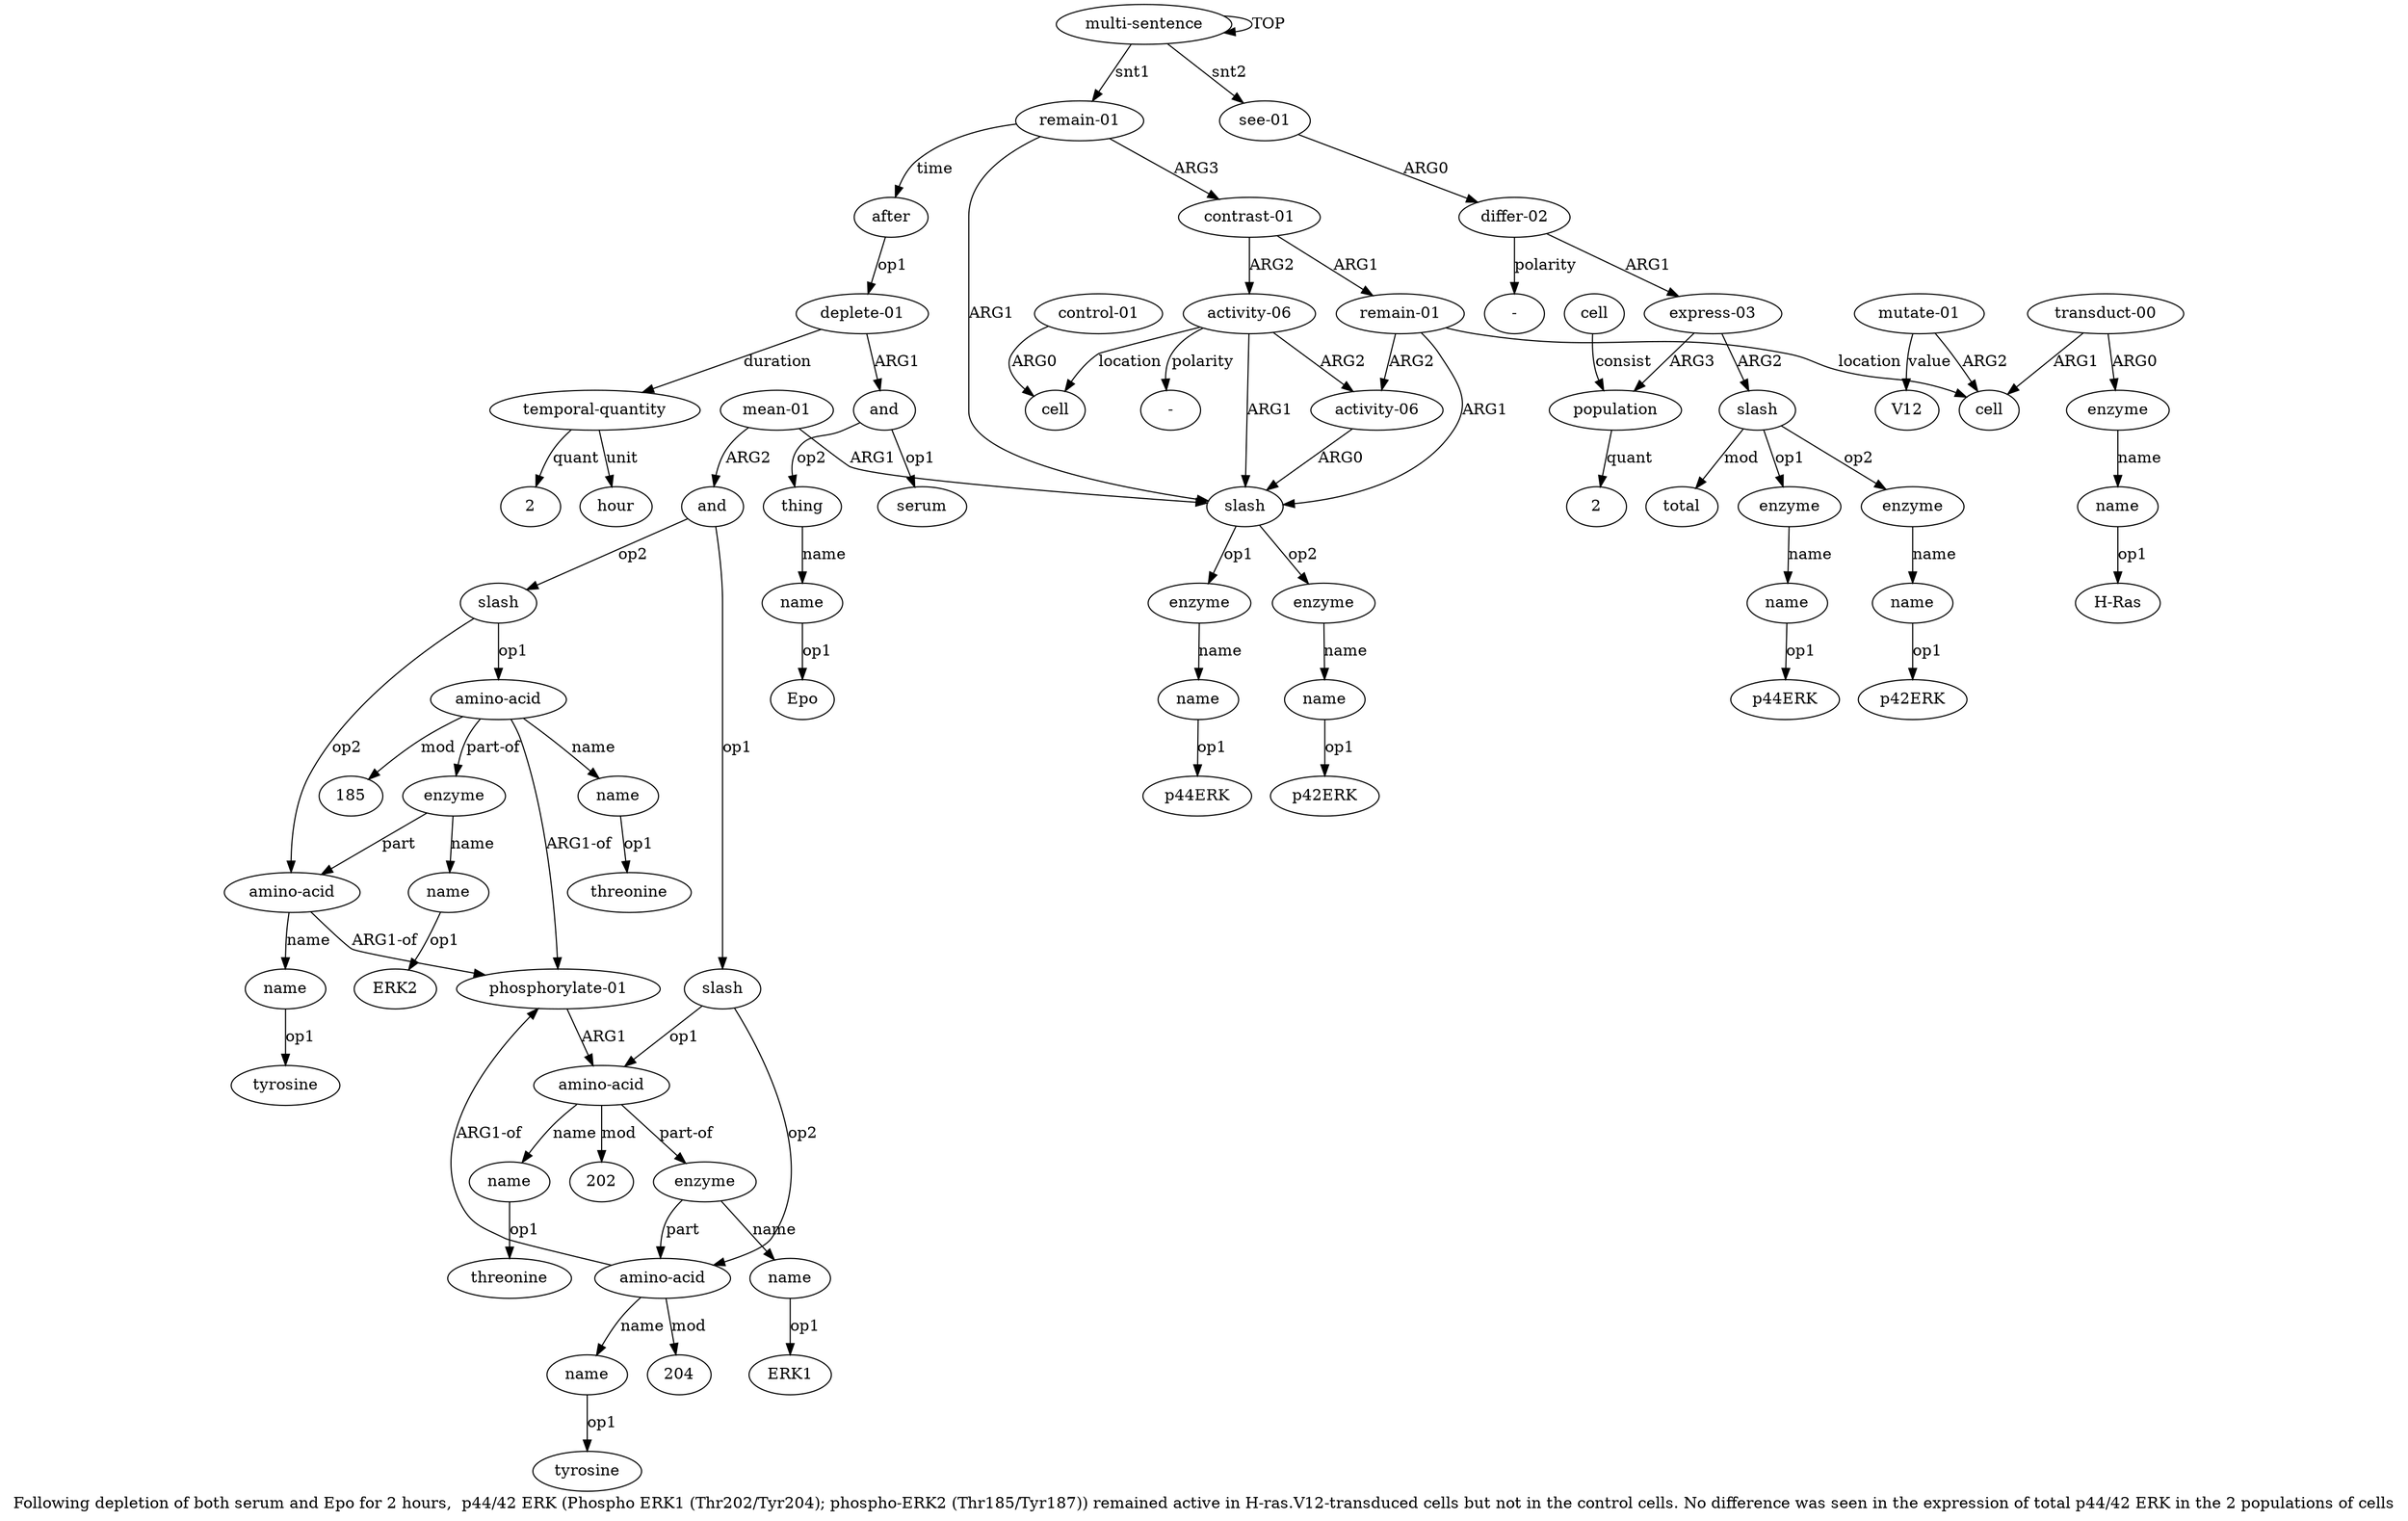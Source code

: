 digraph  {
	graph [label="Following depletion of both serum and Epo for 2 hours,  p44/42 ERK (Phospho ERK1 (Thr202/Tyr204); phospho-ERK2 (Thr185/Tyr187)) \
remained active in H-ras.V12-transduced cells but not in the control cells. No difference was seen in the expression of total p44/\
42 ERK in the 2 populations of cells"];
	node [label="\N"];
	a20	 [color=black,
		gold_ind=20,
		gold_label="amino-acid",
		label="amino-acid",
		test_ind=20,
		test_label="amino-acid"];
	a21	 [color=black,
		gold_ind=21,
		gold_label=name,
		label=name,
		test_ind=21,
		test_label=name];
	a20 -> a21 [key=0,
	color=black,
	gold_label=name,
	label=name,
	test_label=name];
a12 [color=black,
	gold_ind=12,
	gold_label="phosphorylate-01",
	label="phosphorylate-01",
	test_ind=12,
	test_label="phosphorylate-01"];
a20 -> a12 [key=0,
color=black,
gold_label="ARG1-of",
label="ARG1-of",
test_label="ARG1-of"];
"a21 tyrosine" [color=black,
gold_ind=-1,
gold_label=tyrosine,
label=tyrosine,
test_ind=-1,
test_label=tyrosine];
a21 -> "a21 tyrosine" [key=0,
color=black,
gold_label=op1,
label=op1,
test_label=op1];
a22 [color=black,
gold_ind=22,
gold_label=enzyme,
label=enzyme,
test_ind=22,
test_label=enzyme];
a22 -> a20 [key=0,
color=black,
gold_label=part,
label=part,
test_label=part];
a23 [color=black,
gold_ind=23,
gold_label=name,
label=name,
test_ind=23,
test_label=name];
a22 -> a23 [key=0,
color=black,
gold_label=name,
label=name,
test_label=name];
"a23 ERK2" [color=black,
gold_ind=-1,
gold_label=ERK2,
label=ERK2,
test_ind=-1,
test_label=ERK2];
a23 -> "a23 ERK2" [key=0,
color=black,
gold_label=op1,
label=op1,
test_label=op1];
a24 [color=black,
gold_ind=24,
gold_label="contrast-01",
label="contrast-01",
test_ind=24,
test_label="contrast-01"];
a25 [color=black,
gold_ind=25,
gold_label="remain-01",
label="remain-01",
test_ind=25,
test_label="remain-01"];
a24 -> a25 [key=0,
color=black,
gold_label=ARG1,
label=ARG1,
test_label=ARG1];
a32 [color=black,
gold_ind=32,
gold_label="activity-06",
label="activity-06",
test_ind=32,
test_label="activity-06"];
a24 -> a32 [key=0,
color=black,
gold_label=ARG2,
label=ARG2,
test_label=ARG2];
a26 [color=black,
gold_ind=26,
gold_label="activity-06",
label="activity-06",
test_ind=26,
test_label="activity-06"];
a25 -> a26 [key=0,
color=black,
gold_label=ARG2,
label=ARG2,
test_label=ARG2];
a27 [color=black,
gold_ind=27,
gold_label=cell,
label=cell,
test_ind=27,
test_label=cell];
a25 -> a27 [key=0,
color=black,
gold_label=location,
label=location,
test_label=location];
a2 [color=black,
gold_ind=2,
gold_label=slash,
label=slash,
test_ind=2,
test_label=slash];
a25 -> a2 [key=0,
color=black,
gold_label=ARG1,
label=ARG1,
test_label=ARG1];
a26 -> a2 [key=0,
color=black,
gold_label=ARG0,
label=ARG0,
test_label=ARG0];
a28 [color=black,
gold_ind=28,
gold_label="mutate-01",
label="mutate-01",
test_ind=28,
test_label="mutate-01"];
a28 -> a27 [key=0,
color=black,
gold_label=ARG2,
label=ARG2,
test_label=ARG2];
"a28 V12" [color=black,
gold_ind=-1,
gold_label=V12,
label=V12,
test_ind=-1,
test_label=V12];
a28 -> "a28 V12" [key=0,
color=black,
gold_label=value,
label=value,
test_label=value];
a29 [color=black,
gold_ind=29,
gold_label="transduct-00",
label="transduct-00",
test_ind=29,
test_label="transduct-00"];
a29 -> a27 [key=0,
color=black,
gold_label=ARG1,
label=ARG1,
test_label=ARG1];
a30 [color=black,
gold_ind=30,
gold_label=enzyme,
label=enzyme,
test_ind=30,
test_label=enzyme];
a29 -> a30 [key=0,
color=black,
gold_label=ARG0,
label=ARG0,
test_label=ARG0];
"a41 2" [color=black,
gold_ind=-1,
gold_label=2,
label=2,
test_ind=-1,
test_label=2];
a31 [color=black,
gold_ind=31,
gold_label=name,
label=name,
test_ind=31,
test_label=name];
"a31 H-Ras" [color=black,
gold_ind=-1,
gold_label="H-Ras",
label="H-Ras",
test_ind=-1,
test_label="H-Ras"];
a31 -> "a31 H-Ras" [key=0,
color=black,
gold_label=op1,
label=op1,
test_label=op1];
"a19 threonine" [color=black,
gold_ind=-1,
gold_label=threonine,
label=threonine,
test_ind=-1,
test_label=threonine];
a30 -> a31 [key=0,
color=black,
gold_label=name,
label=name,
test_label=name];
"a6 p42ERK" [color=black,
gold_ind=-1,
gold_label=p42ERK,
label=p42ERK,
test_ind=-1,
test_label=p42ERK];
a37 [color=black,
gold_ind=37,
gold_label=and,
label=and,
test_ind=37,
test_label=and];
a39 [color=black,
gold_ind=39,
gold_label=thing,
label=thing,
test_ind=39,
test_label=thing];
a37 -> a39 [key=0,
color=black,
gold_label=op2,
label=op2,
test_label=op2];
a38 [color=black,
gold_ind=38,
gold_label=serum,
label=serum,
test_ind=38,
test_label=serum];
a37 -> a38 [key=0,
color=black,
gold_label=op1,
label=op1,
test_label=op1];
"a32 -" [color=black,
gold_ind=-1,
gold_label="-",
label="-",
test_ind=-1,
test_label="-"];
a36 [color=black,
gold_ind=36,
gold_label="deplete-01",
label="deplete-01",
test_ind=36,
test_label="deplete-01"];
a36 -> a37 [key=0,
color=black,
gold_label=ARG1,
label=ARG1,
test_label=ARG1];
a41 [color=black,
gold_ind=41,
gold_label="temporal-quantity",
label="temporal-quantity",
test_ind=41,
test_label="temporal-quantity"];
a36 -> a41 [key=0,
color=black,
gold_label=duration,
label=duration,
test_label=duration];
a33 [color=black,
gold_ind=33,
gold_label=cell,
label=cell,
test_ind=33,
test_label=cell];
a35 [color=black,
gold_ind=35,
gold_label=after,
label=after,
test_ind=35,
test_label=after];
a35 -> a36 [key=0,
color=black,
gold_label=op1,
label=op1,
test_label=op1];
"a11 threonine" [color=black,
gold_ind=-1,
gold_label=threonine,
label=threonine,
test_ind=-1,
test_label=threonine];
"a44 -" [color=black,
gold_ind=-1,
gold_label="-",
label="-",
test_ind=-1,
test_label="-"];
a34 [color=black,
gold_ind=34,
gold_label="control-01",
label="control-01",
test_ind=34,
test_label="control-01"];
a34 -> a33 [key=0,
color=black,
gold_label=ARG0,
label=ARG0,
test_label=ARG0];
a51 [color=black,
gold_ind=51,
gold_label=total,
label=total,
test_ind=51,
test_label=total];
a50 [color=black,
gold_ind=50,
gold_label=name,
label=name,
test_ind=50,
test_label=name];
"a50 p42ERK" [color=black,
gold_ind=-1,
gold_label=p42ERK,
label=p42ERK,
test_ind=-1,
test_label=p42ERK];
a50 -> "a50 p42ERK" [key=0,
color=black,
gold_label=op1,
label=op1,
test_label=op1];
a53 [color=black,
gold_ind=53,
gold_label=cell,
label=cell,
test_ind=53,
test_label=cell];
a52 [color=black,
gold_ind=52,
gold_label=population,
label=population,
test_ind=52,
test_label=population];
a53 -> a52 [key=0,
color=black,
gold_label=consist,
label=consist,
test_label=consist];
"a52 2" [color=black,
gold_ind=-1,
gold_label=2,
label=2,
test_ind=-1,
test_label=2];
a52 -> "a52 2" [key=0,
color=black,
gold_label=quant,
label=quant,
test_label=quant];
"a4 p44ERK" [color=black,
gold_ind=-1,
gold_label=p44ERK,
label=p44ERK,
test_ind=-1,
test_label=p44ERK];
a32 -> a26 [key=0,
color=black,
gold_label=ARG2,
label=ARG2,
test_label=ARG2];
a32 -> "a32 -" [key=0,
color=black,
gold_label=polarity,
label=polarity,
test_label=polarity];
a32 -> a33 [key=0,
color=black,
gold_label=location,
label=location,
test_label=location];
a32 -> a2 [key=0,
color=black,
gold_label=ARG1,
label=ARG1,
test_label=ARG1];
a15 [color=black,
gold_ind=15,
gold_label=enzyme,
label=enzyme,
test_ind=15,
test_label=enzyme];
a16 [color=black,
gold_ind=16,
gold_label=name,
label=name,
test_ind=16,
test_label=name];
a15 -> a16 [key=0,
color=black,
gold_label=name,
label=name,
test_label=name];
a13 [color=black,
gold_ind=13,
gold_label="amino-acid",
label="amino-acid",
test_ind=13,
test_label="amino-acid"];
a15 -> a13 [key=0,
color=black,
gold_label=part,
label=part,
test_label=part];
a14 [color=black,
gold_ind=14,
gold_label=name,
label=name,
test_ind=14,
test_label=name];
"a14 tyrosine" [color=black,
gold_ind=-1,
gold_label=tyrosine,
label=tyrosine,
test_ind=-1,
test_label=tyrosine];
a14 -> "a14 tyrosine" [key=0,
color=black,
gold_label=op1,
label=op1,
test_label=op1];
a17 [color=black,
gold_ind=17,
gold_label=slash,
label=slash,
test_ind=17,
test_label=slash];
a17 -> a20 [key=0,
color=black,
gold_label=op2,
label=op2,
test_label=op2];
a18 [color=black,
gold_ind=18,
gold_label="amino-acid",
label="amino-acid",
test_ind=18,
test_label="amino-acid"];
a17 -> a18 [key=0,
color=black,
gold_label=op1,
label=op1,
test_label=op1];
"a16 ERK1" [color=black,
gold_ind=-1,
gold_label=ERK1,
label=ERK1,
test_ind=-1,
test_label=ERK1];
a16 -> "a16 ERK1" [key=0,
color=black,
gold_label=op1,
label=op1,
test_label=op1];
a11 [color=black,
gold_ind=11,
gold_label=name,
label=name,
test_ind=11,
test_label=name];
a11 -> "a11 threonine" [key=0,
color=black,
gold_label=op1,
label=op1,
test_label=op1];
a10 [color=black,
gold_ind=10,
gold_label="amino-acid",
label="amino-acid",
test_ind=10,
test_label="amino-acid"];
a10 -> a15 [key=0,
color=black,
gold_label="part-of",
label="part-of",
test_label="part-of"];
a10 -> a11 [key=0,
color=black,
gold_label=name,
label=name,
test_label=name];
"a10 202" [color=black,
gold_ind=-1,
gold_label=202,
label=202,
test_ind=-1,
test_label=202];
a10 -> "a10 202" [key=0,
color=black,
gold_label=mod,
label=mod,
test_label=mod];
a13 -> a14 [key=0,
color=black,
gold_label=name,
label=name,
test_label=name];
a13 -> a12 [key=0,
color=black,
gold_label="ARG1-of",
label="ARG1-of",
test_label="ARG1-of"];
"a13 204" [color=black,
gold_ind=-1,
gold_label=204,
label=204,
test_ind=-1,
test_label=204];
a13 -> "a13 204" [key=0,
color=black,
gold_label=mod,
label=mod,
test_label=mod];
a12 -> a10 [key=0,
color=black,
gold_label=ARG1,
label=ARG1,
test_label=ARG1];
a40 [color=black,
gold_ind=40,
gold_label=name,
label=name,
test_ind=40,
test_label=name];
a39 -> a40 [key=0,
color=black,
gold_label=name,
label=name,
test_label=name];
a19 [color=black,
gold_ind=19,
gold_label=name,
label=name,
test_ind=19,
test_label=name];
a19 -> "a19 threonine" [key=0,
color=black,
gold_label=op1,
label=op1,
test_label=op1];
a18 -> a22 [key=0,
color=black,
gold_label="part-of",
label="part-of",
test_label="part-of"];
a18 -> a12 [key=0,
color=black,
gold_label="ARG1-of",
label="ARG1-of",
test_label="ARG1-of"];
a18 -> a19 [key=0,
color=black,
gold_label=name,
label=name,
test_label=name];
"a18 185" [color=black,
gold_ind=-1,
gold_label=185,
label=185,
test_ind=-1,
test_label=185];
a18 -> "a18 185" [key=0,
color=black,
gold_label=mod,
label=mod,
test_label=mod];
a1 [color=black,
gold_ind=1,
gold_label="remain-01",
label="remain-01",
test_ind=1,
test_label="remain-01"];
a1 -> a24 [key=0,
color=black,
gold_label=ARG3,
label=ARG3,
test_label=ARG3];
a1 -> a35 [key=0,
color=black,
gold_label=time,
label=time,
test_label=time];
a1 -> a2 [key=0,
color=black,
gold_label=ARG1,
label=ARG1,
test_label=ARG1];
a0 [color=black,
gold_ind=0,
gold_label="multi-sentence",
label="multi-sentence",
test_ind=0,
test_label="multi-sentence"];
a0 -> a1 [key=0,
color=black,
gold_label=snt1,
label=snt1,
test_label=snt1];
a0 -> a0 [key=0,
color=black,
gold_label=TOP,
label=TOP,
test_label=TOP];
a43 [color=black,
gold_ind=43,
gold_label="see-01",
label="see-01",
test_ind=43,
test_label="see-01"];
a0 -> a43 [key=0,
color=black,
gold_label=snt2,
label=snt2,
test_label=snt2];
a3 [color=black,
gold_ind=3,
gold_label=enzyme,
label=enzyme,
test_ind=3,
test_label=enzyme];
a4 [color=black,
gold_ind=4,
gold_label=name,
label=name,
test_ind=4,
test_label=name];
a3 -> a4 [key=0,
color=black,
gold_label=name,
label=name,
test_label=name];
a2 -> a3 [key=0,
color=black,
gold_label=op1,
label=op1,
test_label=op1];
a5 [color=black,
gold_ind=5,
gold_label=enzyme,
label=enzyme,
test_ind=5,
test_label=enzyme];
a2 -> a5 [key=0,
color=black,
gold_label=op2,
label=op2,
test_label=op2];
a6 [color=black,
gold_ind=6,
gold_label=name,
label=name,
test_ind=6,
test_label=name];
a5 -> a6 [key=0,
color=black,
gold_label=name,
label=name,
test_label=name];
a4 -> "a4 p44ERK" [key=0,
color=black,
gold_label=op1,
label=op1,
test_label=op1];
a7 [color=black,
gold_ind=7,
gold_label="mean-01",
label="mean-01",
test_ind=7,
test_label="mean-01"];
a7 -> a2 [key=0,
color=black,
gold_label=ARG1,
label=ARG1,
test_label=ARG1];
a8 [color=black,
gold_ind=8,
gold_label=and,
label=and,
test_ind=8,
test_label=and];
a7 -> a8 [key=0,
color=black,
gold_label=ARG2,
label=ARG2,
test_label=ARG2];
a6 -> "a6 p42ERK" [key=0,
color=black,
gold_label=op1,
label=op1,
test_label=op1];
a9 [color=black,
gold_ind=9,
gold_label=slash,
label=slash,
test_ind=9,
test_label=slash];
a9 -> a10 [key=0,
color=black,
gold_label=op1,
label=op1,
test_label=op1];
a9 -> a13 [key=0,
color=black,
gold_label=op2,
label=op2,
test_label=op2];
a8 -> a17 [key=0,
color=black,
gold_label=op2,
label=op2,
test_label=op2];
a8 -> a9 [key=0,
color=black,
gold_label=op1,
label=op1,
test_label=op1];
"a40 Epo" [color=black,
gold_ind=-1,
gold_label=Epo,
label=Epo,
test_ind=-1,
test_label=Epo];
"a48 p44ERK" [color=black,
gold_ind=-1,
gold_label=p44ERK,
label=p44ERK,
test_ind=-1,
test_label=p44ERK];
a46 [color=black,
gold_ind=46,
gold_label=slash,
label=slash,
test_ind=46,
test_label=slash];
a46 -> a51 [key=0,
color=black,
gold_label=mod,
label=mod,
test_label=mod];
a47 [color=black,
gold_ind=47,
gold_label=enzyme,
label=enzyme,
test_ind=47,
test_label=enzyme];
a46 -> a47 [key=0,
color=black,
gold_label=op1,
label=op1,
test_label=op1];
a49 [color=black,
gold_ind=49,
gold_label=enzyme,
label=enzyme,
test_ind=49,
test_label=enzyme];
a46 -> a49 [key=0,
color=black,
gold_label=op2,
label=op2,
test_label=op2];
a48 [color=black,
gold_ind=48,
gold_label=name,
label=name,
test_ind=48,
test_label=name];
a47 -> a48 [key=0,
color=black,
gold_label=name,
label=name,
test_label=name];
a44 [color=black,
gold_ind=44,
gold_label="differ-02",
label="differ-02",
test_ind=44,
test_label="differ-02"];
a44 -> "a44 -" [key=0,
color=black,
gold_label=polarity,
label=polarity,
test_label=polarity];
a45 [color=black,
gold_ind=45,
gold_label="express-03",
label="express-03",
test_ind=45,
test_label="express-03"];
a44 -> a45 [key=0,
color=black,
gold_label=ARG1,
label=ARG1,
test_label=ARG1];
a45 -> a52 [key=0,
color=black,
gold_label=ARG3,
label=ARG3,
test_label=ARG3];
a45 -> a46 [key=0,
color=black,
gold_label=ARG2,
label=ARG2,
test_label=ARG2];
a42 [color=black,
gold_ind=42,
gold_label=hour,
label=hour,
test_ind=42,
test_label=hour];
a43 -> a44 [key=0,
color=black,
gold_label=ARG0,
label=ARG0,
test_label=ARG0];
a40 -> "a40 Epo" [key=0,
color=black,
gold_label=op1,
label=op1,
test_label=op1];
a41 -> "a41 2" [key=0,
color=black,
gold_label=quant,
label=quant,
test_label=quant];
a41 -> a42 [key=0,
color=black,
gold_label=unit,
label=unit,
test_label=unit];
a48 -> "a48 p44ERK" [key=0,
color=black,
gold_label=op1,
label=op1,
test_label=op1];
a49 -> a50 [key=0,
color=black,
gold_label=name,
label=name,
test_label=name];
}

